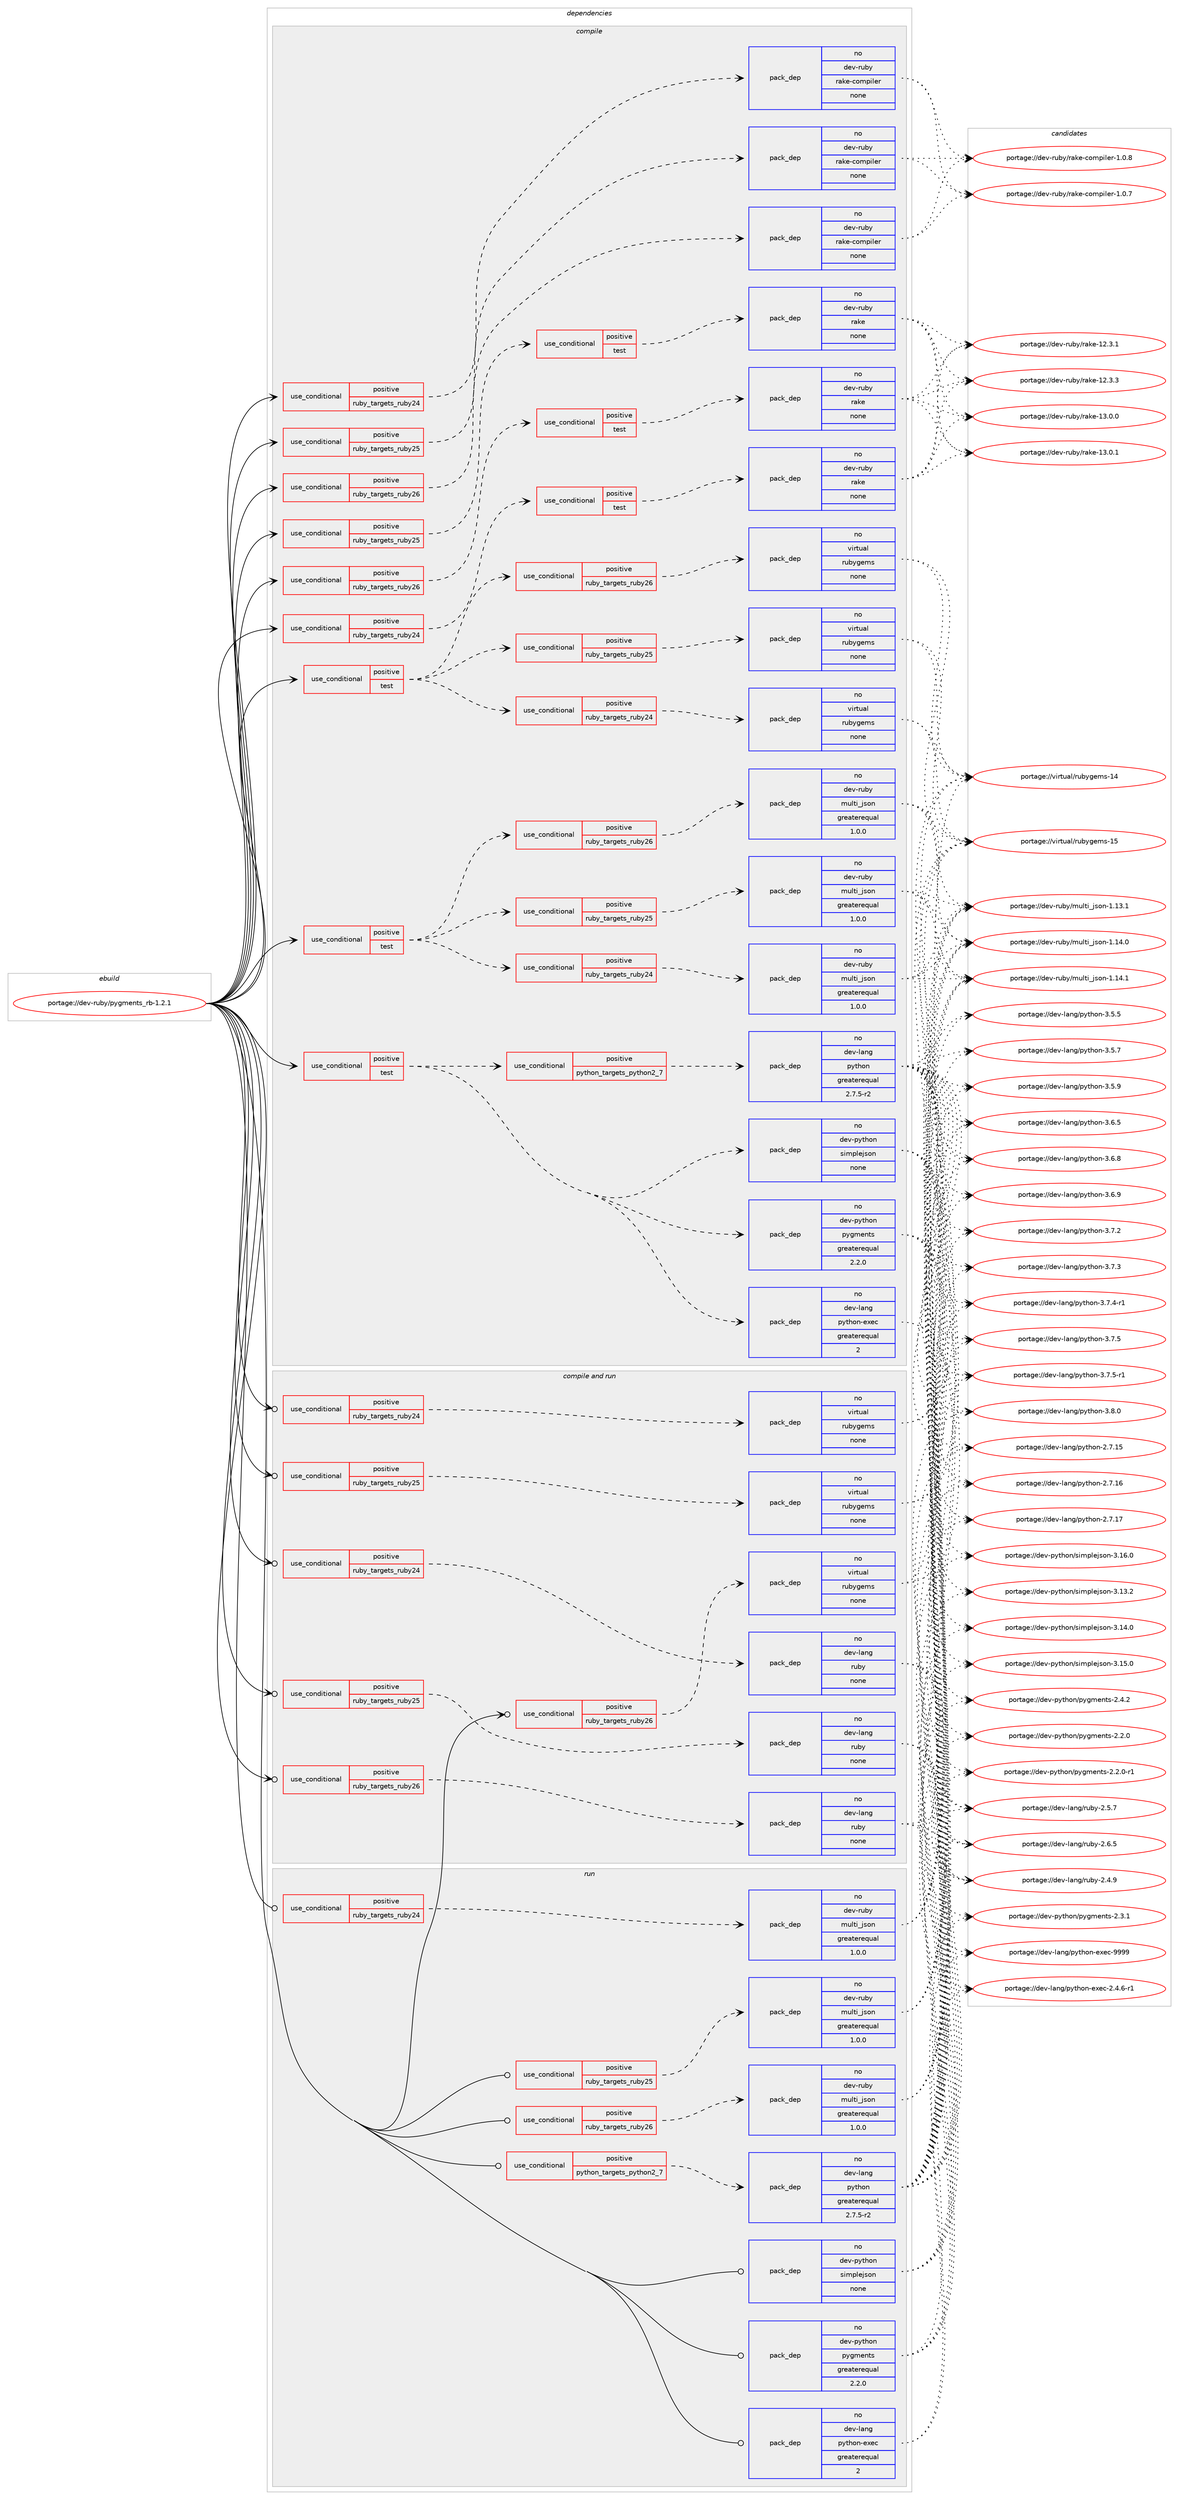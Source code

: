 digraph prolog {

# *************
# Graph options
# *************

newrank=true;
concentrate=true;
compound=true;
graph [rankdir=LR,fontname=Helvetica,fontsize=10,ranksep=1.5];#, ranksep=2.5, nodesep=0.2];
edge  [arrowhead=vee];
node  [fontname=Helvetica,fontsize=10];

# **********
# The ebuild
# **********

subgraph cluster_leftcol {
color=gray;
rank=same;
label=<<i>ebuild</i>>;
id [label="portage://dev-ruby/pygments_rb-1.2.1", color=red, width=4, href="../dev-ruby/pygments_rb-1.2.1.svg"];
}

# ****************
# The dependencies
# ****************

subgraph cluster_midcol {
color=gray;
label=<<i>dependencies</i>>;
subgraph cluster_compile {
fillcolor="#eeeeee";
style=filled;
label=<<i>compile</i>>;
subgraph cond59587 {
dependency235266 [label=<<TABLE BORDER="0" CELLBORDER="1" CELLSPACING="0" CELLPADDING="4"><TR><TD ROWSPAN="3" CELLPADDING="10">use_conditional</TD></TR><TR><TD>positive</TD></TR><TR><TD>ruby_targets_ruby24</TD></TR></TABLE>>, shape=none, color=red];
subgraph cond59588 {
dependency235267 [label=<<TABLE BORDER="0" CELLBORDER="1" CELLSPACING="0" CELLPADDING="4"><TR><TD ROWSPAN="3" CELLPADDING="10">use_conditional</TD></TR><TR><TD>positive</TD></TR><TR><TD>test</TD></TR></TABLE>>, shape=none, color=red];
subgraph pack172134 {
dependency235268 [label=<<TABLE BORDER="0" CELLBORDER="1" CELLSPACING="0" CELLPADDING="4" WIDTH="220"><TR><TD ROWSPAN="6" CELLPADDING="30">pack_dep</TD></TR><TR><TD WIDTH="110">no</TD></TR><TR><TD>dev-ruby</TD></TR><TR><TD>rake</TD></TR><TR><TD>none</TD></TR><TR><TD></TD></TR></TABLE>>, shape=none, color=blue];
}
dependency235267:e -> dependency235268:w [weight=20,style="dashed",arrowhead="vee"];
}
dependency235266:e -> dependency235267:w [weight=20,style="dashed",arrowhead="vee"];
}
id:e -> dependency235266:w [weight=20,style="solid",arrowhead="vee"];
subgraph cond59589 {
dependency235269 [label=<<TABLE BORDER="0" CELLBORDER="1" CELLSPACING="0" CELLPADDING="4"><TR><TD ROWSPAN="3" CELLPADDING="10">use_conditional</TD></TR><TR><TD>positive</TD></TR><TR><TD>ruby_targets_ruby24</TD></TR></TABLE>>, shape=none, color=red];
subgraph pack172135 {
dependency235270 [label=<<TABLE BORDER="0" CELLBORDER="1" CELLSPACING="0" CELLPADDING="4" WIDTH="220"><TR><TD ROWSPAN="6" CELLPADDING="30">pack_dep</TD></TR><TR><TD WIDTH="110">no</TD></TR><TR><TD>dev-ruby</TD></TR><TR><TD>rake-compiler</TD></TR><TR><TD>none</TD></TR><TR><TD></TD></TR></TABLE>>, shape=none, color=blue];
}
dependency235269:e -> dependency235270:w [weight=20,style="dashed",arrowhead="vee"];
}
id:e -> dependency235269:w [weight=20,style="solid",arrowhead="vee"];
subgraph cond59590 {
dependency235271 [label=<<TABLE BORDER="0" CELLBORDER="1" CELLSPACING="0" CELLPADDING="4"><TR><TD ROWSPAN="3" CELLPADDING="10">use_conditional</TD></TR><TR><TD>positive</TD></TR><TR><TD>ruby_targets_ruby25</TD></TR></TABLE>>, shape=none, color=red];
subgraph cond59591 {
dependency235272 [label=<<TABLE BORDER="0" CELLBORDER="1" CELLSPACING="0" CELLPADDING="4"><TR><TD ROWSPAN="3" CELLPADDING="10">use_conditional</TD></TR><TR><TD>positive</TD></TR><TR><TD>test</TD></TR></TABLE>>, shape=none, color=red];
subgraph pack172136 {
dependency235273 [label=<<TABLE BORDER="0" CELLBORDER="1" CELLSPACING="0" CELLPADDING="4" WIDTH="220"><TR><TD ROWSPAN="6" CELLPADDING="30">pack_dep</TD></TR><TR><TD WIDTH="110">no</TD></TR><TR><TD>dev-ruby</TD></TR><TR><TD>rake</TD></TR><TR><TD>none</TD></TR><TR><TD></TD></TR></TABLE>>, shape=none, color=blue];
}
dependency235272:e -> dependency235273:w [weight=20,style="dashed",arrowhead="vee"];
}
dependency235271:e -> dependency235272:w [weight=20,style="dashed",arrowhead="vee"];
}
id:e -> dependency235271:w [weight=20,style="solid",arrowhead="vee"];
subgraph cond59592 {
dependency235274 [label=<<TABLE BORDER="0" CELLBORDER="1" CELLSPACING="0" CELLPADDING="4"><TR><TD ROWSPAN="3" CELLPADDING="10">use_conditional</TD></TR><TR><TD>positive</TD></TR><TR><TD>ruby_targets_ruby25</TD></TR></TABLE>>, shape=none, color=red];
subgraph pack172137 {
dependency235275 [label=<<TABLE BORDER="0" CELLBORDER="1" CELLSPACING="0" CELLPADDING="4" WIDTH="220"><TR><TD ROWSPAN="6" CELLPADDING="30">pack_dep</TD></TR><TR><TD WIDTH="110">no</TD></TR><TR><TD>dev-ruby</TD></TR><TR><TD>rake-compiler</TD></TR><TR><TD>none</TD></TR><TR><TD></TD></TR></TABLE>>, shape=none, color=blue];
}
dependency235274:e -> dependency235275:w [weight=20,style="dashed",arrowhead="vee"];
}
id:e -> dependency235274:w [weight=20,style="solid",arrowhead="vee"];
subgraph cond59593 {
dependency235276 [label=<<TABLE BORDER="0" CELLBORDER="1" CELLSPACING="0" CELLPADDING="4"><TR><TD ROWSPAN="3" CELLPADDING="10">use_conditional</TD></TR><TR><TD>positive</TD></TR><TR><TD>ruby_targets_ruby26</TD></TR></TABLE>>, shape=none, color=red];
subgraph cond59594 {
dependency235277 [label=<<TABLE BORDER="0" CELLBORDER="1" CELLSPACING="0" CELLPADDING="4"><TR><TD ROWSPAN="3" CELLPADDING="10">use_conditional</TD></TR><TR><TD>positive</TD></TR><TR><TD>test</TD></TR></TABLE>>, shape=none, color=red];
subgraph pack172138 {
dependency235278 [label=<<TABLE BORDER="0" CELLBORDER="1" CELLSPACING="0" CELLPADDING="4" WIDTH="220"><TR><TD ROWSPAN="6" CELLPADDING="30">pack_dep</TD></TR><TR><TD WIDTH="110">no</TD></TR><TR><TD>dev-ruby</TD></TR><TR><TD>rake</TD></TR><TR><TD>none</TD></TR><TR><TD></TD></TR></TABLE>>, shape=none, color=blue];
}
dependency235277:e -> dependency235278:w [weight=20,style="dashed",arrowhead="vee"];
}
dependency235276:e -> dependency235277:w [weight=20,style="dashed",arrowhead="vee"];
}
id:e -> dependency235276:w [weight=20,style="solid",arrowhead="vee"];
subgraph cond59595 {
dependency235279 [label=<<TABLE BORDER="0" CELLBORDER="1" CELLSPACING="0" CELLPADDING="4"><TR><TD ROWSPAN="3" CELLPADDING="10">use_conditional</TD></TR><TR><TD>positive</TD></TR><TR><TD>ruby_targets_ruby26</TD></TR></TABLE>>, shape=none, color=red];
subgraph pack172139 {
dependency235280 [label=<<TABLE BORDER="0" CELLBORDER="1" CELLSPACING="0" CELLPADDING="4" WIDTH="220"><TR><TD ROWSPAN="6" CELLPADDING="30">pack_dep</TD></TR><TR><TD WIDTH="110">no</TD></TR><TR><TD>dev-ruby</TD></TR><TR><TD>rake-compiler</TD></TR><TR><TD>none</TD></TR><TR><TD></TD></TR></TABLE>>, shape=none, color=blue];
}
dependency235279:e -> dependency235280:w [weight=20,style="dashed",arrowhead="vee"];
}
id:e -> dependency235279:w [weight=20,style="solid",arrowhead="vee"];
subgraph cond59596 {
dependency235281 [label=<<TABLE BORDER="0" CELLBORDER="1" CELLSPACING="0" CELLPADDING="4"><TR><TD ROWSPAN="3" CELLPADDING="10">use_conditional</TD></TR><TR><TD>positive</TD></TR><TR><TD>test</TD></TR></TABLE>>, shape=none, color=red];
subgraph cond59597 {
dependency235282 [label=<<TABLE BORDER="0" CELLBORDER="1" CELLSPACING="0" CELLPADDING="4"><TR><TD ROWSPAN="3" CELLPADDING="10">use_conditional</TD></TR><TR><TD>positive</TD></TR><TR><TD>python_targets_python2_7</TD></TR></TABLE>>, shape=none, color=red];
subgraph pack172140 {
dependency235283 [label=<<TABLE BORDER="0" CELLBORDER="1" CELLSPACING="0" CELLPADDING="4" WIDTH="220"><TR><TD ROWSPAN="6" CELLPADDING="30">pack_dep</TD></TR><TR><TD WIDTH="110">no</TD></TR><TR><TD>dev-lang</TD></TR><TR><TD>python</TD></TR><TR><TD>greaterequal</TD></TR><TR><TD>2.7.5-r2</TD></TR></TABLE>>, shape=none, color=blue];
}
dependency235282:e -> dependency235283:w [weight=20,style="dashed",arrowhead="vee"];
}
dependency235281:e -> dependency235282:w [weight=20,style="dashed",arrowhead="vee"];
subgraph pack172141 {
dependency235284 [label=<<TABLE BORDER="0" CELLBORDER="1" CELLSPACING="0" CELLPADDING="4" WIDTH="220"><TR><TD ROWSPAN="6" CELLPADDING="30">pack_dep</TD></TR><TR><TD WIDTH="110">no</TD></TR><TR><TD>dev-lang</TD></TR><TR><TD>python-exec</TD></TR><TR><TD>greaterequal</TD></TR><TR><TD>2</TD></TR></TABLE>>, shape=none, color=blue];
}
dependency235281:e -> dependency235284:w [weight=20,style="dashed",arrowhead="vee"];
subgraph pack172142 {
dependency235285 [label=<<TABLE BORDER="0" CELLBORDER="1" CELLSPACING="0" CELLPADDING="4" WIDTH="220"><TR><TD ROWSPAN="6" CELLPADDING="30">pack_dep</TD></TR><TR><TD WIDTH="110">no</TD></TR><TR><TD>dev-python</TD></TR><TR><TD>pygments</TD></TR><TR><TD>greaterequal</TD></TR><TR><TD>2.2.0</TD></TR></TABLE>>, shape=none, color=blue];
}
dependency235281:e -> dependency235285:w [weight=20,style="dashed",arrowhead="vee"];
subgraph pack172143 {
dependency235286 [label=<<TABLE BORDER="0" CELLBORDER="1" CELLSPACING="0" CELLPADDING="4" WIDTH="220"><TR><TD ROWSPAN="6" CELLPADDING="30">pack_dep</TD></TR><TR><TD WIDTH="110">no</TD></TR><TR><TD>dev-python</TD></TR><TR><TD>simplejson</TD></TR><TR><TD>none</TD></TR><TR><TD></TD></TR></TABLE>>, shape=none, color=blue];
}
dependency235281:e -> dependency235286:w [weight=20,style="dashed",arrowhead="vee"];
}
id:e -> dependency235281:w [weight=20,style="solid",arrowhead="vee"];
subgraph cond59598 {
dependency235287 [label=<<TABLE BORDER="0" CELLBORDER="1" CELLSPACING="0" CELLPADDING="4"><TR><TD ROWSPAN="3" CELLPADDING="10">use_conditional</TD></TR><TR><TD>positive</TD></TR><TR><TD>test</TD></TR></TABLE>>, shape=none, color=red];
subgraph cond59599 {
dependency235288 [label=<<TABLE BORDER="0" CELLBORDER="1" CELLSPACING="0" CELLPADDING="4"><TR><TD ROWSPAN="3" CELLPADDING="10">use_conditional</TD></TR><TR><TD>positive</TD></TR><TR><TD>ruby_targets_ruby24</TD></TR></TABLE>>, shape=none, color=red];
subgraph pack172144 {
dependency235289 [label=<<TABLE BORDER="0" CELLBORDER="1" CELLSPACING="0" CELLPADDING="4" WIDTH="220"><TR><TD ROWSPAN="6" CELLPADDING="30">pack_dep</TD></TR><TR><TD WIDTH="110">no</TD></TR><TR><TD>dev-ruby</TD></TR><TR><TD>multi_json</TD></TR><TR><TD>greaterequal</TD></TR><TR><TD>1.0.0</TD></TR></TABLE>>, shape=none, color=blue];
}
dependency235288:e -> dependency235289:w [weight=20,style="dashed",arrowhead="vee"];
}
dependency235287:e -> dependency235288:w [weight=20,style="dashed",arrowhead="vee"];
subgraph cond59600 {
dependency235290 [label=<<TABLE BORDER="0" CELLBORDER="1" CELLSPACING="0" CELLPADDING="4"><TR><TD ROWSPAN="3" CELLPADDING="10">use_conditional</TD></TR><TR><TD>positive</TD></TR><TR><TD>ruby_targets_ruby25</TD></TR></TABLE>>, shape=none, color=red];
subgraph pack172145 {
dependency235291 [label=<<TABLE BORDER="0" CELLBORDER="1" CELLSPACING="0" CELLPADDING="4" WIDTH="220"><TR><TD ROWSPAN="6" CELLPADDING="30">pack_dep</TD></TR><TR><TD WIDTH="110">no</TD></TR><TR><TD>dev-ruby</TD></TR><TR><TD>multi_json</TD></TR><TR><TD>greaterequal</TD></TR><TR><TD>1.0.0</TD></TR></TABLE>>, shape=none, color=blue];
}
dependency235290:e -> dependency235291:w [weight=20,style="dashed",arrowhead="vee"];
}
dependency235287:e -> dependency235290:w [weight=20,style="dashed",arrowhead="vee"];
subgraph cond59601 {
dependency235292 [label=<<TABLE BORDER="0" CELLBORDER="1" CELLSPACING="0" CELLPADDING="4"><TR><TD ROWSPAN="3" CELLPADDING="10">use_conditional</TD></TR><TR><TD>positive</TD></TR><TR><TD>ruby_targets_ruby26</TD></TR></TABLE>>, shape=none, color=red];
subgraph pack172146 {
dependency235293 [label=<<TABLE BORDER="0" CELLBORDER="1" CELLSPACING="0" CELLPADDING="4" WIDTH="220"><TR><TD ROWSPAN="6" CELLPADDING="30">pack_dep</TD></TR><TR><TD WIDTH="110">no</TD></TR><TR><TD>dev-ruby</TD></TR><TR><TD>multi_json</TD></TR><TR><TD>greaterequal</TD></TR><TR><TD>1.0.0</TD></TR></TABLE>>, shape=none, color=blue];
}
dependency235292:e -> dependency235293:w [weight=20,style="dashed",arrowhead="vee"];
}
dependency235287:e -> dependency235292:w [weight=20,style="dashed",arrowhead="vee"];
}
id:e -> dependency235287:w [weight=20,style="solid",arrowhead="vee"];
subgraph cond59602 {
dependency235294 [label=<<TABLE BORDER="0" CELLBORDER="1" CELLSPACING="0" CELLPADDING="4"><TR><TD ROWSPAN="3" CELLPADDING="10">use_conditional</TD></TR><TR><TD>positive</TD></TR><TR><TD>test</TD></TR></TABLE>>, shape=none, color=red];
subgraph cond59603 {
dependency235295 [label=<<TABLE BORDER="0" CELLBORDER="1" CELLSPACING="0" CELLPADDING="4"><TR><TD ROWSPAN="3" CELLPADDING="10">use_conditional</TD></TR><TR><TD>positive</TD></TR><TR><TD>ruby_targets_ruby24</TD></TR></TABLE>>, shape=none, color=red];
subgraph pack172147 {
dependency235296 [label=<<TABLE BORDER="0" CELLBORDER="1" CELLSPACING="0" CELLPADDING="4" WIDTH="220"><TR><TD ROWSPAN="6" CELLPADDING="30">pack_dep</TD></TR><TR><TD WIDTH="110">no</TD></TR><TR><TD>virtual</TD></TR><TR><TD>rubygems</TD></TR><TR><TD>none</TD></TR><TR><TD></TD></TR></TABLE>>, shape=none, color=blue];
}
dependency235295:e -> dependency235296:w [weight=20,style="dashed",arrowhead="vee"];
}
dependency235294:e -> dependency235295:w [weight=20,style="dashed",arrowhead="vee"];
subgraph cond59604 {
dependency235297 [label=<<TABLE BORDER="0" CELLBORDER="1" CELLSPACING="0" CELLPADDING="4"><TR><TD ROWSPAN="3" CELLPADDING="10">use_conditional</TD></TR><TR><TD>positive</TD></TR><TR><TD>ruby_targets_ruby25</TD></TR></TABLE>>, shape=none, color=red];
subgraph pack172148 {
dependency235298 [label=<<TABLE BORDER="0" CELLBORDER="1" CELLSPACING="0" CELLPADDING="4" WIDTH="220"><TR><TD ROWSPAN="6" CELLPADDING="30">pack_dep</TD></TR><TR><TD WIDTH="110">no</TD></TR><TR><TD>virtual</TD></TR><TR><TD>rubygems</TD></TR><TR><TD>none</TD></TR><TR><TD></TD></TR></TABLE>>, shape=none, color=blue];
}
dependency235297:e -> dependency235298:w [weight=20,style="dashed",arrowhead="vee"];
}
dependency235294:e -> dependency235297:w [weight=20,style="dashed",arrowhead="vee"];
subgraph cond59605 {
dependency235299 [label=<<TABLE BORDER="0" CELLBORDER="1" CELLSPACING="0" CELLPADDING="4"><TR><TD ROWSPAN="3" CELLPADDING="10">use_conditional</TD></TR><TR><TD>positive</TD></TR><TR><TD>ruby_targets_ruby26</TD></TR></TABLE>>, shape=none, color=red];
subgraph pack172149 {
dependency235300 [label=<<TABLE BORDER="0" CELLBORDER="1" CELLSPACING="0" CELLPADDING="4" WIDTH="220"><TR><TD ROWSPAN="6" CELLPADDING="30">pack_dep</TD></TR><TR><TD WIDTH="110">no</TD></TR><TR><TD>virtual</TD></TR><TR><TD>rubygems</TD></TR><TR><TD>none</TD></TR><TR><TD></TD></TR></TABLE>>, shape=none, color=blue];
}
dependency235299:e -> dependency235300:w [weight=20,style="dashed",arrowhead="vee"];
}
dependency235294:e -> dependency235299:w [weight=20,style="dashed",arrowhead="vee"];
}
id:e -> dependency235294:w [weight=20,style="solid",arrowhead="vee"];
}
subgraph cluster_compileandrun {
fillcolor="#eeeeee";
style=filled;
label=<<i>compile and run</i>>;
subgraph cond59606 {
dependency235301 [label=<<TABLE BORDER="0" CELLBORDER="1" CELLSPACING="0" CELLPADDING="4"><TR><TD ROWSPAN="3" CELLPADDING="10">use_conditional</TD></TR><TR><TD>positive</TD></TR><TR><TD>ruby_targets_ruby24</TD></TR></TABLE>>, shape=none, color=red];
subgraph pack172150 {
dependency235302 [label=<<TABLE BORDER="0" CELLBORDER="1" CELLSPACING="0" CELLPADDING="4" WIDTH="220"><TR><TD ROWSPAN="6" CELLPADDING="30">pack_dep</TD></TR><TR><TD WIDTH="110">no</TD></TR><TR><TD>dev-lang</TD></TR><TR><TD>ruby</TD></TR><TR><TD>none</TD></TR><TR><TD></TD></TR></TABLE>>, shape=none, color=blue];
}
dependency235301:e -> dependency235302:w [weight=20,style="dashed",arrowhead="vee"];
}
id:e -> dependency235301:w [weight=20,style="solid",arrowhead="odotvee"];
subgraph cond59607 {
dependency235303 [label=<<TABLE BORDER="0" CELLBORDER="1" CELLSPACING="0" CELLPADDING="4"><TR><TD ROWSPAN="3" CELLPADDING="10">use_conditional</TD></TR><TR><TD>positive</TD></TR><TR><TD>ruby_targets_ruby24</TD></TR></TABLE>>, shape=none, color=red];
subgraph pack172151 {
dependency235304 [label=<<TABLE BORDER="0" CELLBORDER="1" CELLSPACING="0" CELLPADDING="4" WIDTH="220"><TR><TD ROWSPAN="6" CELLPADDING="30">pack_dep</TD></TR><TR><TD WIDTH="110">no</TD></TR><TR><TD>virtual</TD></TR><TR><TD>rubygems</TD></TR><TR><TD>none</TD></TR><TR><TD></TD></TR></TABLE>>, shape=none, color=blue];
}
dependency235303:e -> dependency235304:w [weight=20,style="dashed",arrowhead="vee"];
}
id:e -> dependency235303:w [weight=20,style="solid",arrowhead="odotvee"];
subgraph cond59608 {
dependency235305 [label=<<TABLE BORDER="0" CELLBORDER="1" CELLSPACING="0" CELLPADDING="4"><TR><TD ROWSPAN="3" CELLPADDING="10">use_conditional</TD></TR><TR><TD>positive</TD></TR><TR><TD>ruby_targets_ruby25</TD></TR></TABLE>>, shape=none, color=red];
subgraph pack172152 {
dependency235306 [label=<<TABLE BORDER="0" CELLBORDER="1" CELLSPACING="0" CELLPADDING="4" WIDTH="220"><TR><TD ROWSPAN="6" CELLPADDING="30">pack_dep</TD></TR><TR><TD WIDTH="110">no</TD></TR><TR><TD>dev-lang</TD></TR><TR><TD>ruby</TD></TR><TR><TD>none</TD></TR><TR><TD></TD></TR></TABLE>>, shape=none, color=blue];
}
dependency235305:e -> dependency235306:w [weight=20,style="dashed",arrowhead="vee"];
}
id:e -> dependency235305:w [weight=20,style="solid",arrowhead="odotvee"];
subgraph cond59609 {
dependency235307 [label=<<TABLE BORDER="0" CELLBORDER="1" CELLSPACING="0" CELLPADDING="4"><TR><TD ROWSPAN="3" CELLPADDING="10">use_conditional</TD></TR><TR><TD>positive</TD></TR><TR><TD>ruby_targets_ruby25</TD></TR></TABLE>>, shape=none, color=red];
subgraph pack172153 {
dependency235308 [label=<<TABLE BORDER="0" CELLBORDER="1" CELLSPACING="0" CELLPADDING="4" WIDTH="220"><TR><TD ROWSPAN="6" CELLPADDING="30">pack_dep</TD></TR><TR><TD WIDTH="110">no</TD></TR><TR><TD>virtual</TD></TR><TR><TD>rubygems</TD></TR><TR><TD>none</TD></TR><TR><TD></TD></TR></TABLE>>, shape=none, color=blue];
}
dependency235307:e -> dependency235308:w [weight=20,style="dashed",arrowhead="vee"];
}
id:e -> dependency235307:w [weight=20,style="solid",arrowhead="odotvee"];
subgraph cond59610 {
dependency235309 [label=<<TABLE BORDER="0" CELLBORDER="1" CELLSPACING="0" CELLPADDING="4"><TR><TD ROWSPAN="3" CELLPADDING="10">use_conditional</TD></TR><TR><TD>positive</TD></TR><TR><TD>ruby_targets_ruby26</TD></TR></TABLE>>, shape=none, color=red];
subgraph pack172154 {
dependency235310 [label=<<TABLE BORDER="0" CELLBORDER="1" CELLSPACING="0" CELLPADDING="4" WIDTH="220"><TR><TD ROWSPAN="6" CELLPADDING="30">pack_dep</TD></TR><TR><TD WIDTH="110">no</TD></TR><TR><TD>dev-lang</TD></TR><TR><TD>ruby</TD></TR><TR><TD>none</TD></TR><TR><TD></TD></TR></TABLE>>, shape=none, color=blue];
}
dependency235309:e -> dependency235310:w [weight=20,style="dashed",arrowhead="vee"];
}
id:e -> dependency235309:w [weight=20,style="solid",arrowhead="odotvee"];
subgraph cond59611 {
dependency235311 [label=<<TABLE BORDER="0" CELLBORDER="1" CELLSPACING="0" CELLPADDING="4"><TR><TD ROWSPAN="3" CELLPADDING="10">use_conditional</TD></TR><TR><TD>positive</TD></TR><TR><TD>ruby_targets_ruby26</TD></TR></TABLE>>, shape=none, color=red];
subgraph pack172155 {
dependency235312 [label=<<TABLE BORDER="0" CELLBORDER="1" CELLSPACING="0" CELLPADDING="4" WIDTH="220"><TR><TD ROWSPAN="6" CELLPADDING="30">pack_dep</TD></TR><TR><TD WIDTH="110">no</TD></TR><TR><TD>virtual</TD></TR><TR><TD>rubygems</TD></TR><TR><TD>none</TD></TR><TR><TD></TD></TR></TABLE>>, shape=none, color=blue];
}
dependency235311:e -> dependency235312:w [weight=20,style="dashed",arrowhead="vee"];
}
id:e -> dependency235311:w [weight=20,style="solid",arrowhead="odotvee"];
}
subgraph cluster_run {
fillcolor="#eeeeee";
style=filled;
label=<<i>run</i>>;
subgraph cond59612 {
dependency235313 [label=<<TABLE BORDER="0" CELLBORDER="1" CELLSPACING="0" CELLPADDING="4"><TR><TD ROWSPAN="3" CELLPADDING="10">use_conditional</TD></TR><TR><TD>positive</TD></TR><TR><TD>python_targets_python2_7</TD></TR></TABLE>>, shape=none, color=red];
subgraph pack172156 {
dependency235314 [label=<<TABLE BORDER="0" CELLBORDER="1" CELLSPACING="0" CELLPADDING="4" WIDTH="220"><TR><TD ROWSPAN="6" CELLPADDING="30">pack_dep</TD></TR><TR><TD WIDTH="110">no</TD></TR><TR><TD>dev-lang</TD></TR><TR><TD>python</TD></TR><TR><TD>greaterequal</TD></TR><TR><TD>2.7.5-r2</TD></TR></TABLE>>, shape=none, color=blue];
}
dependency235313:e -> dependency235314:w [weight=20,style="dashed",arrowhead="vee"];
}
id:e -> dependency235313:w [weight=20,style="solid",arrowhead="odot"];
subgraph cond59613 {
dependency235315 [label=<<TABLE BORDER="0" CELLBORDER="1" CELLSPACING="0" CELLPADDING="4"><TR><TD ROWSPAN="3" CELLPADDING="10">use_conditional</TD></TR><TR><TD>positive</TD></TR><TR><TD>ruby_targets_ruby24</TD></TR></TABLE>>, shape=none, color=red];
subgraph pack172157 {
dependency235316 [label=<<TABLE BORDER="0" CELLBORDER="1" CELLSPACING="0" CELLPADDING="4" WIDTH="220"><TR><TD ROWSPAN="6" CELLPADDING="30">pack_dep</TD></TR><TR><TD WIDTH="110">no</TD></TR><TR><TD>dev-ruby</TD></TR><TR><TD>multi_json</TD></TR><TR><TD>greaterequal</TD></TR><TR><TD>1.0.0</TD></TR></TABLE>>, shape=none, color=blue];
}
dependency235315:e -> dependency235316:w [weight=20,style="dashed",arrowhead="vee"];
}
id:e -> dependency235315:w [weight=20,style="solid",arrowhead="odot"];
subgraph cond59614 {
dependency235317 [label=<<TABLE BORDER="0" CELLBORDER="1" CELLSPACING="0" CELLPADDING="4"><TR><TD ROWSPAN="3" CELLPADDING="10">use_conditional</TD></TR><TR><TD>positive</TD></TR><TR><TD>ruby_targets_ruby25</TD></TR></TABLE>>, shape=none, color=red];
subgraph pack172158 {
dependency235318 [label=<<TABLE BORDER="0" CELLBORDER="1" CELLSPACING="0" CELLPADDING="4" WIDTH="220"><TR><TD ROWSPAN="6" CELLPADDING="30">pack_dep</TD></TR><TR><TD WIDTH="110">no</TD></TR><TR><TD>dev-ruby</TD></TR><TR><TD>multi_json</TD></TR><TR><TD>greaterequal</TD></TR><TR><TD>1.0.0</TD></TR></TABLE>>, shape=none, color=blue];
}
dependency235317:e -> dependency235318:w [weight=20,style="dashed",arrowhead="vee"];
}
id:e -> dependency235317:w [weight=20,style="solid",arrowhead="odot"];
subgraph cond59615 {
dependency235319 [label=<<TABLE BORDER="0" CELLBORDER="1" CELLSPACING="0" CELLPADDING="4"><TR><TD ROWSPAN="3" CELLPADDING="10">use_conditional</TD></TR><TR><TD>positive</TD></TR><TR><TD>ruby_targets_ruby26</TD></TR></TABLE>>, shape=none, color=red];
subgraph pack172159 {
dependency235320 [label=<<TABLE BORDER="0" CELLBORDER="1" CELLSPACING="0" CELLPADDING="4" WIDTH="220"><TR><TD ROWSPAN="6" CELLPADDING="30">pack_dep</TD></TR><TR><TD WIDTH="110">no</TD></TR><TR><TD>dev-ruby</TD></TR><TR><TD>multi_json</TD></TR><TR><TD>greaterequal</TD></TR><TR><TD>1.0.0</TD></TR></TABLE>>, shape=none, color=blue];
}
dependency235319:e -> dependency235320:w [weight=20,style="dashed",arrowhead="vee"];
}
id:e -> dependency235319:w [weight=20,style="solid",arrowhead="odot"];
subgraph pack172160 {
dependency235321 [label=<<TABLE BORDER="0" CELLBORDER="1" CELLSPACING="0" CELLPADDING="4" WIDTH="220"><TR><TD ROWSPAN="6" CELLPADDING="30">pack_dep</TD></TR><TR><TD WIDTH="110">no</TD></TR><TR><TD>dev-lang</TD></TR><TR><TD>python-exec</TD></TR><TR><TD>greaterequal</TD></TR><TR><TD>2</TD></TR></TABLE>>, shape=none, color=blue];
}
id:e -> dependency235321:w [weight=20,style="solid",arrowhead="odot"];
subgraph pack172161 {
dependency235322 [label=<<TABLE BORDER="0" CELLBORDER="1" CELLSPACING="0" CELLPADDING="4" WIDTH="220"><TR><TD ROWSPAN="6" CELLPADDING="30">pack_dep</TD></TR><TR><TD WIDTH="110">no</TD></TR><TR><TD>dev-python</TD></TR><TR><TD>pygments</TD></TR><TR><TD>greaterequal</TD></TR><TR><TD>2.2.0</TD></TR></TABLE>>, shape=none, color=blue];
}
id:e -> dependency235322:w [weight=20,style="solid",arrowhead="odot"];
subgraph pack172162 {
dependency235323 [label=<<TABLE BORDER="0" CELLBORDER="1" CELLSPACING="0" CELLPADDING="4" WIDTH="220"><TR><TD ROWSPAN="6" CELLPADDING="30">pack_dep</TD></TR><TR><TD WIDTH="110">no</TD></TR><TR><TD>dev-python</TD></TR><TR><TD>simplejson</TD></TR><TR><TD>none</TD></TR><TR><TD></TD></TR></TABLE>>, shape=none, color=blue];
}
id:e -> dependency235323:w [weight=20,style="solid",arrowhead="odot"];
}
}

# **************
# The candidates
# **************

subgraph cluster_choices {
rank=same;
color=gray;
label=<<i>candidates</i>>;

subgraph choice172134 {
color=black;
nodesep=1;
choiceportage1001011184511411798121471149710710145495046514649 [label="portage://dev-ruby/rake-12.3.1", color=red, width=4,href="../dev-ruby/rake-12.3.1.svg"];
choiceportage1001011184511411798121471149710710145495046514651 [label="portage://dev-ruby/rake-12.3.3", color=red, width=4,href="../dev-ruby/rake-12.3.3.svg"];
choiceportage1001011184511411798121471149710710145495146484648 [label="portage://dev-ruby/rake-13.0.0", color=red, width=4,href="../dev-ruby/rake-13.0.0.svg"];
choiceportage1001011184511411798121471149710710145495146484649 [label="portage://dev-ruby/rake-13.0.1", color=red, width=4,href="../dev-ruby/rake-13.0.1.svg"];
dependency235268:e -> choiceportage1001011184511411798121471149710710145495046514649:w [style=dotted,weight="100"];
dependency235268:e -> choiceportage1001011184511411798121471149710710145495046514651:w [style=dotted,weight="100"];
dependency235268:e -> choiceportage1001011184511411798121471149710710145495146484648:w [style=dotted,weight="100"];
dependency235268:e -> choiceportage1001011184511411798121471149710710145495146484649:w [style=dotted,weight="100"];
}
subgraph choice172135 {
color=black;
nodesep=1;
choiceportage100101118451141179812147114971071014599111109112105108101114454946484655 [label="portage://dev-ruby/rake-compiler-1.0.7", color=red, width=4,href="../dev-ruby/rake-compiler-1.0.7.svg"];
choiceportage100101118451141179812147114971071014599111109112105108101114454946484656 [label="portage://dev-ruby/rake-compiler-1.0.8", color=red, width=4,href="../dev-ruby/rake-compiler-1.0.8.svg"];
dependency235270:e -> choiceportage100101118451141179812147114971071014599111109112105108101114454946484655:w [style=dotted,weight="100"];
dependency235270:e -> choiceportage100101118451141179812147114971071014599111109112105108101114454946484656:w [style=dotted,weight="100"];
}
subgraph choice172136 {
color=black;
nodesep=1;
choiceportage1001011184511411798121471149710710145495046514649 [label="portage://dev-ruby/rake-12.3.1", color=red, width=4,href="../dev-ruby/rake-12.3.1.svg"];
choiceportage1001011184511411798121471149710710145495046514651 [label="portage://dev-ruby/rake-12.3.3", color=red, width=4,href="../dev-ruby/rake-12.3.3.svg"];
choiceportage1001011184511411798121471149710710145495146484648 [label="portage://dev-ruby/rake-13.0.0", color=red, width=4,href="../dev-ruby/rake-13.0.0.svg"];
choiceportage1001011184511411798121471149710710145495146484649 [label="portage://dev-ruby/rake-13.0.1", color=red, width=4,href="../dev-ruby/rake-13.0.1.svg"];
dependency235273:e -> choiceportage1001011184511411798121471149710710145495046514649:w [style=dotted,weight="100"];
dependency235273:e -> choiceportage1001011184511411798121471149710710145495046514651:w [style=dotted,weight="100"];
dependency235273:e -> choiceportage1001011184511411798121471149710710145495146484648:w [style=dotted,weight="100"];
dependency235273:e -> choiceportage1001011184511411798121471149710710145495146484649:w [style=dotted,weight="100"];
}
subgraph choice172137 {
color=black;
nodesep=1;
choiceportage100101118451141179812147114971071014599111109112105108101114454946484655 [label="portage://dev-ruby/rake-compiler-1.0.7", color=red, width=4,href="../dev-ruby/rake-compiler-1.0.7.svg"];
choiceportage100101118451141179812147114971071014599111109112105108101114454946484656 [label="portage://dev-ruby/rake-compiler-1.0.8", color=red, width=4,href="../dev-ruby/rake-compiler-1.0.8.svg"];
dependency235275:e -> choiceportage100101118451141179812147114971071014599111109112105108101114454946484655:w [style=dotted,weight="100"];
dependency235275:e -> choiceportage100101118451141179812147114971071014599111109112105108101114454946484656:w [style=dotted,weight="100"];
}
subgraph choice172138 {
color=black;
nodesep=1;
choiceportage1001011184511411798121471149710710145495046514649 [label="portage://dev-ruby/rake-12.3.1", color=red, width=4,href="../dev-ruby/rake-12.3.1.svg"];
choiceportage1001011184511411798121471149710710145495046514651 [label="portage://dev-ruby/rake-12.3.3", color=red, width=4,href="../dev-ruby/rake-12.3.3.svg"];
choiceportage1001011184511411798121471149710710145495146484648 [label="portage://dev-ruby/rake-13.0.0", color=red, width=4,href="../dev-ruby/rake-13.0.0.svg"];
choiceportage1001011184511411798121471149710710145495146484649 [label="portage://dev-ruby/rake-13.0.1", color=red, width=4,href="../dev-ruby/rake-13.0.1.svg"];
dependency235278:e -> choiceportage1001011184511411798121471149710710145495046514649:w [style=dotted,weight="100"];
dependency235278:e -> choiceportage1001011184511411798121471149710710145495046514651:w [style=dotted,weight="100"];
dependency235278:e -> choiceportage1001011184511411798121471149710710145495146484648:w [style=dotted,weight="100"];
dependency235278:e -> choiceportage1001011184511411798121471149710710145495146484649:w [style=dotted,weight="100"];
}
subgraph choice172139 {
color=black;
nodesep=1;
choiceportage100101118451141179812147114971071014599111109112105108101114454946484655 [label="portage://dev-ruby/rake-compiler-1.0.7", color=red, width=4,href="../dev-ruby/rake-compiler-1.0.7.svg"];
choiceportage100101118451141179812147114971071014599111109112105108101114454946484656 [label="portage://dev-ruby/rake-compiler-1.0.8", color=red, width=4,href="../dev-ruby/rake-compiler-1.0.8.svg"];
dependency235280:e -> choiceportage100101118451141179812147114971071014599111109112105108101114454946484655:w [style=dotted,weight="100"];
dependency235280:e -> choiceportage100101118451141179812147114971071014599111109112105108101114454946484656:w [style=dotted,weight="100"];
}
subgraph choice172140 {
color=black;
nodesep=1;
choiceportage10010111845108971101034711212111610411111045504655464953 [label="portage://dev-lang/python-2.7.15", color=red, width=4,href="../dev-lang/python-2.7.15.svg"];
choiceportage10010111845108971101034711212111610411111045504655464954 [label="portage://dev-lang/python-2.7.16", color=red, width=4,href="../dev-lang/python-2.7.16.svg"];
choiceportage10010111845108971101034711212111610411111045504655464955 [label="portage://dev-lang/python-2.7.17", color=red, width=4,href="../dev-lang/python-2.7.17.svg"];
choiceportage100101118451089711010347112121116104111110455146534653 [label="portage://dev-lang/python-3.5.5", color=red, width=4,href="../dev-lang/python-3.5.5.svg"];
choiceportage100101118451089711010347112121116104111110455146534655 [label="portage://dev-lang/python-3.5.7", color=red, width=4,href="../dev-lang/python-3.5.7.svg"];
choiceportage100101118451089711010347112121116104111110455146534657 [label="portage://dev-lang/python-3.5.9", color=red, width=4,href="../dev-lang/python-3.5.9.svg"];
choiceportage100101118451089711010347112121116104111110455146544653 [label="portage://dev-lang/python-3.6.5", color=red, width=4,href="../dev-lang/python-3.6.5.svg"];
choiceportage100101118451089711010347112121116104111110455146544656 [label="portage://dev-lang/python-3.6.8", color=red, width=4,href="../dev-lang/python-3.6.8.svg"];
choiceportage100101118451089711010347112121116104111110455146544657 [label="portage://dev-lang/python-3.6.9", color=red, width=4,href="../dev-lang/python-3.6.9.svg"];
choiceportage100101118451089711010347112121116104111110455146554650 [label="portage://dev-lang/python-3.7.2", color=red, width=4,href="../dev-lang/python-3.7.2.svg"];
choiceportage100101118451089711010347112121116104111110455146554651 [label="portage://dev-lang/python-3.7.3", color=red, width=4,href="../dev-lang/python-3.7.3.svg"];
choiceportage1001011184510897110103471121211161041111104551465546524511449 [label="portage://dev-lang/python-3.7.4-r1", color=red, width=4,href="../dev-lang/python-3.7.4-r1.svg"];
choiceportage100101118451089711010347112121116104111110455146554653 [label="portage://dev-lang/python-3.7.5", color=red, width=4,href="../dev-lang/python-3.7.5.svg"];
choiceportage1001011184510897110103471121211161041111104551465546534511449 [label="portage://dev-lang/python-3.7.5-r1", color=red, width=4,href="../dev-lang/python-3.7.5-r1.svg"];
choiceportage100101118451089711010347112121116104111110455146564648 [label="portage://dev-lang/python-3.8.0", color=red, width=4,href="../dev-lang/python-3.8.0.svg"];
dependency235283:e -> choiceportage10010111845108971101034711212111610411111045504655464953:w [style=dotted,weight="100"];
dependency235283:e -> choiceportage10010111845108971101034711212111610411111045504655464954:w [style=dotted,weight="100"];
dependency235283:e -> choiceportage10010111845108971101034711212111610411111045504655464955:w [style=dotted,weight="100"];
dependency235283:e -> choiceportage100101118451089711010347112121116104111110455146534653:w [style=dotted,weight="100"];
dependency235283:e -> choiceportage100101118451089711010347112121116104111110455146534655:w [style=dotted,weight="100"];
dependency235283:e -> choiceportage100101118451089711010347112121116104111110455146534657:w [style=dotted,weight="100"];
dependency235283:e -> choiceportage100101118451089711010347112121116104111110455146544653:w [style=dotted,weight="100"];
dependency235283:e -> choiceportage100101118451089711010347112121116104111110455146544656:w [style=dotted,weight="100"];
dependency235283:e -> choiceportage100101118451089711010347112121116104111110455146544657:w [style=dotted,weight="100"];
dependency235283:e -> choiceportage100101118451089711010347112121116104111110455146554650:w [style=dotted,weight="100"];
dependency235283:e -> choiceportage100101118451089711010347112121116104111110455146554651:w [style=dotted,weight="100"];
dependency235283:e -> choiceportage1001011184510897110103471121211161041111104551465546524511449:w [style=dotted,weight="100"];
dependency235283:e -> choiceportage100101118451089711010347112121116104111110455146554653:w [style=dotted,weight="100"];
dependency235283:e -> choiceportage1001011184510897110103471121211161041111104551465546534511449:w [style=dotted,weight="100"];
dependency235283:e -> choiceportage100101118451089711010347112121116104111110455146564648:w [style=dotted,weight="100"];
}
subgraph choice172141 {
color=black;
nodesep=1;
choiceportage10010111845108971101034711212111610411111045101120101994550465246544511449 [label="portage://dev-lang/python-exec-2.4.6-r1", color=red, width=4,href="../dev-lang/python-exec-2.4.6-r1.svg"];
choiceportage10010111845108971101034711212111610411111045101120101994557575757 [label="portage://dev-lang/python-exec-9999", color=red, width=4,href="../dev-lang/python-exec-9999.svg"];
dependency235284:e -> choiceportage10010111845108971101034711212111610411111045101120101994550465246544511449:w [style=dotted,weight="100"];
dependency235284:e -> choiceportage10010111845108971101034711212111610411111045101120101994557575757:w [style=dotted,weight="100"];
}
subgraph choice172142 {
color=black;
nodesep=1;
choiceportage1001011184511212111610411111047112121103109101110116115455046504648 [label="portage://dev-python/pygments-2.2.0", color=red, width=4,href="../dev-python/pygments-2.2.0.svg"];
choiceportage10010111845112121116104111110471121211031091011101161154550465046484511449 [label="portage://dev-python/pygments-2.2.0-r1", color=red, width=4,href="../dev-python/pygments-2.2.0-r1.svg"];
choiceportage1001011184511212111610411111047112121103109101110116115455046514649 [label="portage://dev-python/pygments-2.3.1", color=red, width=4,href="../dev-python/pygments-2.3.1.svg"];
choiceportage1001011184511212111610411111047112121103109101110116115455046524650 [label="portage://dev-python/pygments-2.4.2", color=red, width=4,href="../dev-python/pygments-2.4.2.svg"];
dependency235285:e -> choiceportage1001011184511212111610411111047112121103109101110116115455046504648:w [style=dotted,weight="100"];
dependency235285:e -> choiceportage10010111845112121116104111110471121211031091011101161154550465046484511449:w [style=dotted,weight="100"];
dependency235285:e -> choiceportage1001011184511212111610411111047112121103109101110116115455046514649:w [style=dotted,weight="100"];
dependency235285:e -> choiceportage1001011184511212111610411111047112121103109101110116115455046524650:w [style=dotted,weight="100"];
}
subgraph choice172143 {
color=black;
nodesep=1;
choiceportage100101118451121211161041111104711510510911210810110611511111045514649514650 [label="portage://dev-python/simplejson-3.13.2", color=red, width=4,href="../dev-python/simplejson-3.13.2.svg"];
choiceportage100101118451121211161041111104711510510911210810110611511111045514649524648 [label="portage://dev-python/simplejson-3.14.0", color=red, width=4,href="../dev-python/simplejson-3.14.0.svg"];
choiceportage100101118451121211161041111104711510510911210810110611511111045514649534648 [label="portage://dev-python/simplejson-3.15.0", color=red, width=4,href="../dev-python/simplejson-3.15.0.svg"];
choiceportage100101118451121211161041111104711510510911210810110611511111045514649544648 [label="portage://dev-python/simplejson-3.16.0", color=red, width=4,href="../dev-python/simplejson-3.16.0.svg"];
dependency235286:e -> choiceportage100101118451121211161041111104711510510911210810110611511111045514649514650:w [style=dotted,weight="100"];
dependency235286:e -> choiceportage100101118451121211161041111104711510510911210810110611511111045514649524648:w [style=dotted,weight="100"];
dependency235286:e -> choiceportage100101118451121211161041111104711510510911210810110611511111045514649534648:w [style=dotted,weight="100"];
dependency235286:e -> choiceportage100101118451121211161041111104711510510911210810110611511111045514649544648:w [style=dotted,weight="100"];
}
subgraph choice172144 {
color=black;
nodesep=1;
choiceportage1001011184511411798121471091171081161059510611511111045494649514649 [label="portage://dev-ruby/multi_json-1.13.1", color=red, width=4,href="../dev-ruby/multi_json-1.13.1.svg"];
choiceportage1001011184511411798121471091171081161059510611511111045494649524648 [label="portage://dev-ruby/multi_json-1.14.0", color=red, width=4,href="../dev-ruby/multi_json-1.14.0.svg"];
choiceportage1001011184511411798121471091171081161059510611511111045494649524649 [label="portage://dev-ruby/multi_json-1.14.1", color=red, width=4,href="../dev-ruby/multi_json-1.14.1.svg"];
dependency235289:e -> choiceportage1001011184511411798121471091171081161059510611511111045494649514649:w [style=dotted,weight="100"];
dependency235289:e -> choiceportage1001011184511411798121471091171081161059510611511111045494649524648:w [style=dotted,weight="100"];
dependency235289:e -> choiceportage1001011184511411798121471091171081161059510611511111045494649524649:w [style=dotted,weight="100"];
}
subgraph choice172145 {
color=black;
nodesep=1;
choiceportage1001011184511411798121471091171081161059510611511111045494649514649 [label="portage://dev-ruby/multi_json-1.13.1", color=red, width=4,href="../dev-ruby/multi_json-1.13.1.svg"];
choiceportage1001011184511411798121471091171081161059510611511111045494649524648 [label="portage://dev-ruby/multi_json-1.14.0", color=red, width=4,href="../dev-ruby/multi_json-1.14.0.svg"];
choiceportage1001011184511411798121471091171081161059510611511111045494649524649 [label="portage://dev-ruby/multi_json-1.14.1", color=red, width=4,href="../dev-ruby/multi_json-1.14.1.svg"];
dependency235291:e -> choiceportage1001011184511411798121471091171081161059510611511111045494649514649:w [style=dotted,weight="100"];
dependency235291:e -> choiceportage1001011184511411798121471091171081161059510611511111045494649524648:w [style=dotted,weight="100"];
dependency235291:e -> choiceportage1001011184511411798121471091171081161059510611511111045494649524649:w [style=dotted,weight="100"];
}
subgraph choice172146 {
color=black;
nodesep=1;
choiceportage1001011184511411798121471091171081161059510611511111045494649514649 [label="portage://dev-ruby/multi_json-1.13.1", color=red, width=4,href="../dev-ruby/multi_json-1.13.1.svg"];
choiceportage1001011184511411798121471091171081161059510611511111045494649524648 [label="portage://dev-ruby/multi_json-1.14.0", color=red, width=4,href="../dev-ruby/multi_json-1.14.0.svg"];
choiceportage1001011184511411798121471091171081161059510611511111045494649524649 [label="portage://dev-ruby/multi_json-1.14.1", color=red, width=4,href="../dev-ruby/multi_json-1.14.1.svg"];
dependency235293:e -> choiceportage1001011184511411798121471091171081161059510611511111045494649514649:w [style=dotted,weight="100"];
dependency235293:e -> choiceportage1001011184511411798121471091171081161059510611511111045494649524648:w [style=dotted,weight="100"];
dependency235293:e -> choiceportage1001011184511411798121471091171081161059510611511111045494649524649:w [style=dotted,weight="100"];
}
subgraph choice172147 {
color=black;
nodesep=1;
choiceportage118105114116117971084711411798121103101109115454952 [label="portage://virtual/rubygems-14", color=red, width=4,href="../virtual/rubygems-14.svg"];
choiceportage118105114116117971084711411798121103101109115454953 [label="portage://virtual/rubygems-15", color=red, width=4,href="../virtual/rubygems-15.svg"];
dependency235296:e -> choiceportage118105114116117971084711411798121103101109115454952:w [style=dotted,weight="100"];
dependency235296:e -> choiceportage118105114116117971084711411798121103101109115454953:w [style=dotted,weight="100"];
}
subgraph choice172148 {
color=black;
nodesep=1;
choiceportage118105114116117971084711411798121103101109115454952 [label="portage://virtual/rubygems-14", color=red, width=4,href="../virtual/rubygems-14.svg"];
choiceportage118105114116117971084711411798121103101109115454953 [label="portage://virtual/rubygems-15", color=red, width=4,href="../virtual/rubygems-15.svg"];
dependency235298:e -> choiceportage118105114116117971084711411798121103101109115454952:w [style=dotted,weight="100"];
dependency235298:e -> choiceportage118105114116117971084711411798121103101109115454953:w [style=dotted,weight="100"];
}
subgraph choice172149 {
color=black;
nodesep=1;
choiceportage118105114116117971084711411798121103101109115454952 [label="portage://virtual/rubygems-14", color=red, width=4,href="../virtual/rubygems-14.svg"];
choiceportage118105114116117971084711411798121103101109115454953 [label="portage://virtual/rubygems-15", color=red, width=4,href="../virtual/rubygems-15.svg"];
dependency235300:e -> choiceportage118105114116117971084711411798121103101109115454952:w [style=dotted,weight="100"];
dependency235300:e -> choiceportage118105114116117971084711411798121103101109115454953:w [style=dotted,weight="100"];
}
subgraph choice172150 {
color=black;
nodesep=1;
choiceportage10010111845108971101034711411798121455046524657 [label="portage://dev-lang/ruby-2.4.9", color=red, width=4,href="../dev-lang/ruby-2.4.9.svg"];
choiceportage10010111845108971101034711411798121455046534655 [label="portage://dev-lang/ruby-2.5.7", color=red, width=4,href="../dev-lang/ruby-2.5.7.svg"];
choiceportage10010111845108971101034711411798121455046544653 [label="portage://dev-lang/ruby-2.6.5", color=red, width=4,href="../dev-lang/ruby-2.6.5.svg"];
dependency235302:e -> choiceportage10010111845108971101034711411798121455046524657:w [style=dotted,weight="100"];
dependency235302:e -> choiceportage10010111845108971101034711411798121455046534655:w [style=dotted,weight="100"];
dependency235302:e -> choiceportage10010111845108971101034711411798121455046544653:w [style=dotted,weight="100"];
}
subgraph choice172151 {
color=black;
nodesep=1;
choiceportage118105114116117971084711411798121103101109115454952 [label="portage://virtual/rubygems-14", color=red, width=4,href="../virtual/rubygems-14.svg"];
choiceportage118105114116117971084711411798121103101109115454953 [label="portage://virtual/rubygems-15", color=red, width=4,href="../virtual/rubygems-15.svg"];
dependency235304:e -> choiceportage118105114116117971084711411798121103101109115454952:w [style=dotted,weight="100"];
dependency235304:e -> choiceportage118105114116117971084711411798121103101109115454953:w [style=dotted,weight="100"];
}
subgraph choice172152 {
color=black;
nodesep=1;
choiceportage10010111845108971101034711411798121455046524657 [label="portage://dev-lang/ruby-2.4.9", color=red, width=4,href="../dev-lang/ruby-2.4.9.svg"];
choiceportage10010111845108971101034711411798121455046534655 [label="portage://dev-lang/ruby-2.5.7", color=red, width=4,href="../dev-lang/ruby-2.5.7.svg"];
choiceportage10010111845108971101034711411798121455046544653 [label="portage://dev-lang/ruby-2.6.5", color=red, width=4,href="../dev-lang/ruby-2.6.5.svg"];
dependency235306:e -> choiceportage10010111845108971101034711411798121455046524657:w [style=dotted,weight="100"];
dependency235306:e -> choiceportage10010111845108971101034711411798121455046534655:w [style=dotted,weight="100"];
dependency235306:e -> choiceportage10010111845108971101034711411798121455046544653:w [style=dotted,weight="100"];
}
subgraph choice172153 {
color=black;
nodesep=1;
choiceportage118105114116117971084711411798121103101109115454952 [label="portage://virtual/rubygems-14", color=red, width=4,href="../virtual/rubygems-14.svg"];
choiceportage118105114116117971084711411798121103101109115454953 [label="portage://virtual/rubygems-15", color=red, width=4,href="../virtual/rubygems-15.svg"];
dependency235308:e -> choiceportage118105114116117971084711411798121103101109115454952:w [style=dotted,weight="100"];
dependency235308:e -> choiceportage118105114116117971084711411798121103101109115454953:w [style=dotted,weight="100"];
}
subgraph choice172154 {
color=black;
nodesep=1;
choiceportage10010111845108971101034711411798121455046524657 [label="portage://dev-lang/ruby-2.4.9", color=red, width=4,href="../dev-lang/ruby-2.4.9.svg"];
choiceportage10010111845108971101034711411798121455046534655 [label="portage://dev-lang/ruby-2.5.7", color=red, width=4,href="../dev-lang/ruby-2.5.7.svg"];
choiceportage10010111845108971101034711411798121455046544653 [label="portage://dev-lang/ruby-2.6.5", color=red, width=4,href="../dev-lang/ruby-2.6.5.svg"];
dependency235310:e -> choiceportage10010111845108971101034711411798121455046524657:w [style=dotted,weight="100"];
dependency235310:e -> choiceportage10010111845108971101034711411798121455046534655:w [style=dotted,weight="100"];
dependency235310:e -> choiceportage10010111845108971101034711411798121455046544653:w [style=dotted,weight="100"];
}
subgraph choice172155 {
color=black;
nodesep=1;
choiceportage118105114116117971084711411798121103101109115454952 [label="portage://virtual/rubygems-14", color=red, width=4,href="../virtual/rubygems-14.svg"];
choiceportage118105114116117971084711411798121103101109115454953 [label="portage://virtual/rubygems-15", color=red, width=4,href="../virtual/rubygems-15.svg"];
dependency235312:e -> choiceportage118105114116117971084711411798121103101109115454952:w [style=dotted,weight="100"];
dependency235312:e -> choiceportage118105114116117971084711411798121103101109115454953:w [style=dotted,weight="100"];
}
subgraph choice172156 {
color=black;
nodesep=1;
choiceportage10010111845108971101034711212111610411111045504655464953 [label="portage://dev-lang/python-2.7.15", color=red, width=4,href="../dev-lang/python-2.7.15.svg"];
choiceportage10010111845108971101034711212111610411111045504655464954 [label="portage://dev-lang/python-2.7.16", color=red, width=4,href="../dev-lang/python-2.7.16.svg"];
choiceportage10010111845108971101034711212111610411111045504655464955 [label="portage://dev-lang/python-2.7.17", color=red, width=4,href="../dev-lang/python-2.7.17.svg"];
choiceportage100101118451089711010347112121116104111110455146534653 [label="portage://dev-lang/python-3.5.5", color=red, width=4,href="../dev-lang/python-3.5.5.svg"];
choiceportage100101118451089711010347112121116104111110455146534655 [label="portage://dev-lang/python-3.5.7", color=red, width=4,href="../dev-lang/python-3.5.7.svg"];
choiceportage100101118451089711010347112121116104111110455146534657 [label="portage://dev-lang/python-3.5.9", color=red, width=4,href="../dev-lang/python-3.5.9.svg"];
choiceportage100101118451089711010347112121116104111110455146544653 [label="portage://dev-lang/python-3.6.5", color=red, width=4,href="../dev-lang/python-3.6.5.svg"];
choiceportage100101118451089711010347112121116104111110455146544656 [label="portage://dev-lang/python-3.6.8", color=red, width=4,href="../dev-lang/python-3.6.8.svg"];
choiceportage100101118451089711010347112121116104111110455146544657 [label="portage://dev-lang/python-3.6.9", color=red, width=4,href="../dev-lang/python-3.6.9.svg"];
choiceportage100101118451089711010347112121116104111110455146554650 [label="portage://dev-lang/python-3.7.2", color=red, width=4,href="../dev-lang/python-3.7.2.svg"];
choiceportage100101118451089711010347112121116104111110455146554651 [label="portage://dev-lang/python-3.7.3", color=red, width=4,href="../dev-lang/python-3.7.3.svg"];
choiceportage1001011184510897110103471121211161041111104551465546524511449 [label="portage://dev-lang/python-3.7.4-r1", color=red, width=4,href="../dev-lang/python-3.7.4-r1.svg"];
choiceportage100101118451089711010347112121116104111110455146554653 [label="portage://dev-lang/python-3.7.5", color=red, width=4,href="../dev-lang/python-3.7.5.svg"];
choiceportage1001011184510897110103471121211161041111104551465546534511449 [label="portage://dev-lang/python-3.7.5-r1", color=red, width=4,href="../dev-lang/python-3.7.5-r1.svg"];
choiceportage100101118451089711010347112121116104111110455146564648 [label="portage://dev-lang/python-3.8.0", color=red, width=4,href="../dev-lang/python-3.8.0.svg"];
dependency235314:e -> choiceportage10010111845108971101034711212111610411111045504655464953:w [style=dotted,weight="100"];
dependency235314:e -> choiceportage10010111845108971101034711212111610411111045504655464954:w [style=dotted,weight="100"];
dependency235314:e -> choiceportage10010111845108971101034711212111610411111045504655464955:w [style=dotted,weight="100"];
dependency235314:e -> choiceportage100101118451089711010347112121116104111110455146534653:w [style=dotted,weight="100"];
dependency235314:e -> choiceportage100101118451089711010347112121116104111110455146534655:w [style=dotted,weight="100"];
dependency235314:e -> choiceportage100101118451089711010347112121116104111110455146534657:w [style=dotted,weight="100"];
dependency235314:e -> choiceportage100101118451089711010347112121116104111110455146544653:w [style=dotted,weight="100"];
dependency235314:e -> choiceportage100101118451089711010347112121116104111110455146544656:w [style=dotted,weight="100"];
dependency235314:e -> choiceportage100101118451089711010347112121116104111110455146544657:w [style=dotted,weight="100"];
dependency235314:e -> choiceportage100101118451089711010347112121116104111110455146554650:w [style=dotted,weight="100"];
dependency235314:e -> choiceportage100101118451089711010347112121116104111110455146554651:w [style=dotted,weight="100"];
dependency235314:e -> choiceportage1001011184510897110103471121211161041111104551465546524511449:w [style=dotted,weight="100"];
dependency235314:e -> choiceportage100101118451089711010347112121116104111110455146554653:w [style=dotted,weight="100"];
dependency235314:e -> choiceportage1001011184510897110103471121211161041111104551465546534511449:w [style=dotted,weight="100"];
dependency235314:e -> choiceportage100101118451089711010347112121116104111110455146564648:w [style=dotted,weight="100"];
}
subgraph choice172157 {
color=black;
nodesep=1;
choiceportage1001011184511411798121471091171081161059510611511111045494649514649 [label="portage://dev-ruby/multi_json-1.13.1", color=red, width=4,href="../dev-ruby/multi_json-1.13.1.svg"];
choiceportage1001011184511411798121471091171081161059510611511111045494649524648 [label="portage://dev-ruby/multi_json-1.14.0", color=red, width=4,href="../dev-ruby/multi_json-1.14.0.svg"];
choiceportage1001011184511411798121471091171081161059510611511111045494649524649 [label="portage://dev-ruby/multi_json-1.14.1", color=red, width=4,href="../dev-ruby/multi_json-1.14.1.svg"];
dependency235316:e -> choiceportage1001011184511411798121471091171081161059510611511111045494649514649:w [style=dotted,weight="100"];
dependency235316:e -> choiceportage1001011184511411798121471091171081161059510611511111045494649524648:w [style=dotted,weight="100"];
dependency235316:e -> choiceportage1001011184511411798121471091171081161059510611511111045494649524649:w [style=dotted,weight="100"];
}
subgraph choice172158 {
color=black;
nodesep=1;
choiceportage1001011184511411798121471091171081161059510611511111045494649514649 [label="portage://dev-ruby/multi_json-1.13.1", color=red, width=4,href="../dev-ruby/multi_json-1.13.1.svg"];
choiceportage1001011184511411798121471091171081161059510611511111045494649524648 [label="portage://dev-ruby/multi_json-1.14.0", color=red, width=4,href="../dev-ruby/multi_json-1.14.0.svg"];
choiceportage1001011184511411798121471091171081161059510611511111045494649524649 [label="portage://dev-ruby/multi_json-1.14.1", color=red, width=4,href="../dev-ruby/multi_json-1.14.1.svg"];
dependency235318:e -> choiceportage1001011184511411798121471091171081161059510611511111045494649514649:w [style=dotted,weight="100"];
dependency235318:e -> choiceportage1001011184511411798121471091171081161059510611511111045494649524648:w [style=dotted,weight="100"];
dependency235318:e -> choiceportage1001011184511411798121471091171081161059510611511111045494649524649:w [style=dotted,weight="100"];
}
subgraph choice172159 {
color=black;
nodesep=1;
choiceportage1001011184511411798121471091171081161059510611511111045494649514649 [label="portage://dev-ruby/multi_json-1.13.1", color=red, width=4,href="../dev-ruby/multi_json-1.13.1.svg"];
choiceportage1001011184511411798121471091171081161059510611511111045494649524648 [label="portage://dev-ruby/multi_json-1.14.0", color=red, width=4,href="../dev-ruby/multi_json-1.14.0.svg"];
choiceportage1001011184511411798121471091171081161059510611511111045494649524649 [label="portage://dev-ruby/multi_json-1.14.1", color=red, width=4,href="../dev-ruby/multi_json-1.14.1.svg"];
dependency235320:e -> choiceportage1001011184511411798121471091171081161059510611511111045494649514649:w [style=dotted,weight="100"];
dependency235320:e -> choiceportage1001011184511411798121471091171081161059510611511111045494649524648:w [style=dotted,weight="100"];
dependency235320:e -> choiceportage1001011184511411798121471091171081161059510611511111045494649524649:w [style=dotted,weight="100"];
}
subgraph choice172160 {
color=black;
nodesep=1;
choiceportage10010111845108971101034711212111610411111045101120101994550465246544511449 [label="portage://dev-lang/python-exec-2.4.6-r1", color=red, width=4,href="../dev-lang/python-exec-2.4.6-r1.svg"];
choiceportage10010111845108971101034711212111610411111045101120101994557575757 [label="portage://dev-lang/python-exec-9999", color=red, width=4,href="../dev-lang/python-exec-9999.svg"];
dependency235321:e -> choiceportage10010111845108971101034711212111610411111045101120101994550465246544511449:w [style=dotted,weight="100"];
dependency235321:e -> choiceportage10010111845108971101034711212111610411111045101120101994557575757:w [style=dotted,weight="100"];
}
subgraph choice172161 {
color=black;
nodesep=1;
choiceportage1001011184511212111610411111047112121103109101110116115455046504648 [label="portage://dev-python/pygments-2.2.0", color=red, width=4,href="../dev-python/pygments-2.2.0.svg"];
choiceportage10010111845112121116104111110471121211031091011101161154550465046484511449 [label="portage://dev-python/pygments-2.2.0-r1", color=red, width=4,href="../dev-python/pygments-2.2.0-r1.svg"];
choiceportage1001011184511212111610411111047112121103109101110116115455046514649 [label="portage://dev-python/pygments-2.3.1", color=red, width=4,href="../dev-python/pygments-2.3.1.svg"];
choiceportage1001011184511212111610411111047112121103109101110116115455046524650 [label="portage://dev-python/pygments-2.4.2", color=red, width=4,href="../dev-python/pygments-2.4.2.svg"];
dependency235322:e -> choiceportage1001011184511212111610411111047112121103109101110116115455046504648:w [style=dotted,weight="100"];
dependency235322:e -> choiceportage10010111845112121116104111110471121211031091011101161154550465046484511449:w [style=dotted,weight="100"];
dependency235322:e -> choiceportage1001011184511212111610411111047112121103109101110116115455046514649:w [style=dotted,weight="100"];
dependency235322:e -> choiceportage1001011184511212111610411111047112121103109101110116115455046524650:w [style=dotted,weight="100"];
}
subgraph choice172162 {
color=black;
nodesep=1;
choiceportage100101118451121211161041111104711510510911210810110611511111045514649514650 [label="portage://dev-python/simplejson-3.13.2", color=red, width=4,href="../dev-python/simplejson-3.13.2.svg"];
choiceportage100101118451121211161041111104711510510911210810110611511111045514649524648 [label="portage://dev-python/simplejson-3.14.0", color=red, width=4,href="../dev-python/simplejson-3.14.0.svg"];
choiceportage100101118451121211161041111104711510510911210810110611511111045514649534648 [label="portage://dev-python/simplejson-3.15.0", color=red, width=4,href="../dev-python/simplejson-3.15.0.svg"];
choiceportage100101118451121211161041111104711510510911210810110611511111045514649544648 [label="portage://dev-python/simplejson-3.16.0", color=red, width=4,href="../dev-python/simplejson-3.16.0.svg"];
dependency235323:e -> choiceportage100101118451121211161041111104711510510911210810110611511111045514649514650:w [style=dotted,weight="100"];
dependency235323:e -> choiceportage100101118451121211161041111104711510510911210810110611511111045514649524648:w [style=dotted,weight="100"];
dependency235323:e -> choiceportage100101118451121211161041111104711510510911210810110611511111045514649534648:w [style=dotted,weight="100"];
dependency235323:e -> choiceportage100101118451121211161041111104711510510911210810110611511111045514649544648:w [style=dotted,weight="100"];
}
}

}
